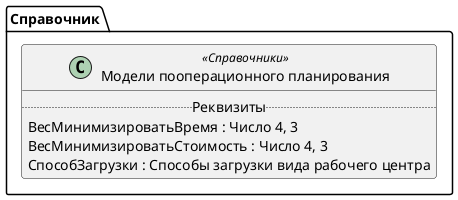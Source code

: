 ﻿@startuml МоделиПооперационногоПланирования
'!include templates.wsd
'..\include templates.wsd
class Справочник.МоделиПооперационногоПланирования as "Модели пооперационного планирования" <<Справочники>>
{
..Реквизиты..
ВесМинимизироватьВремя : Число 4, 3
ВесМинимизироватьСтоимость : Число 4, 3
СпособЗагрузки : Способы загрузки вида рабочего центра
}
@enduml
